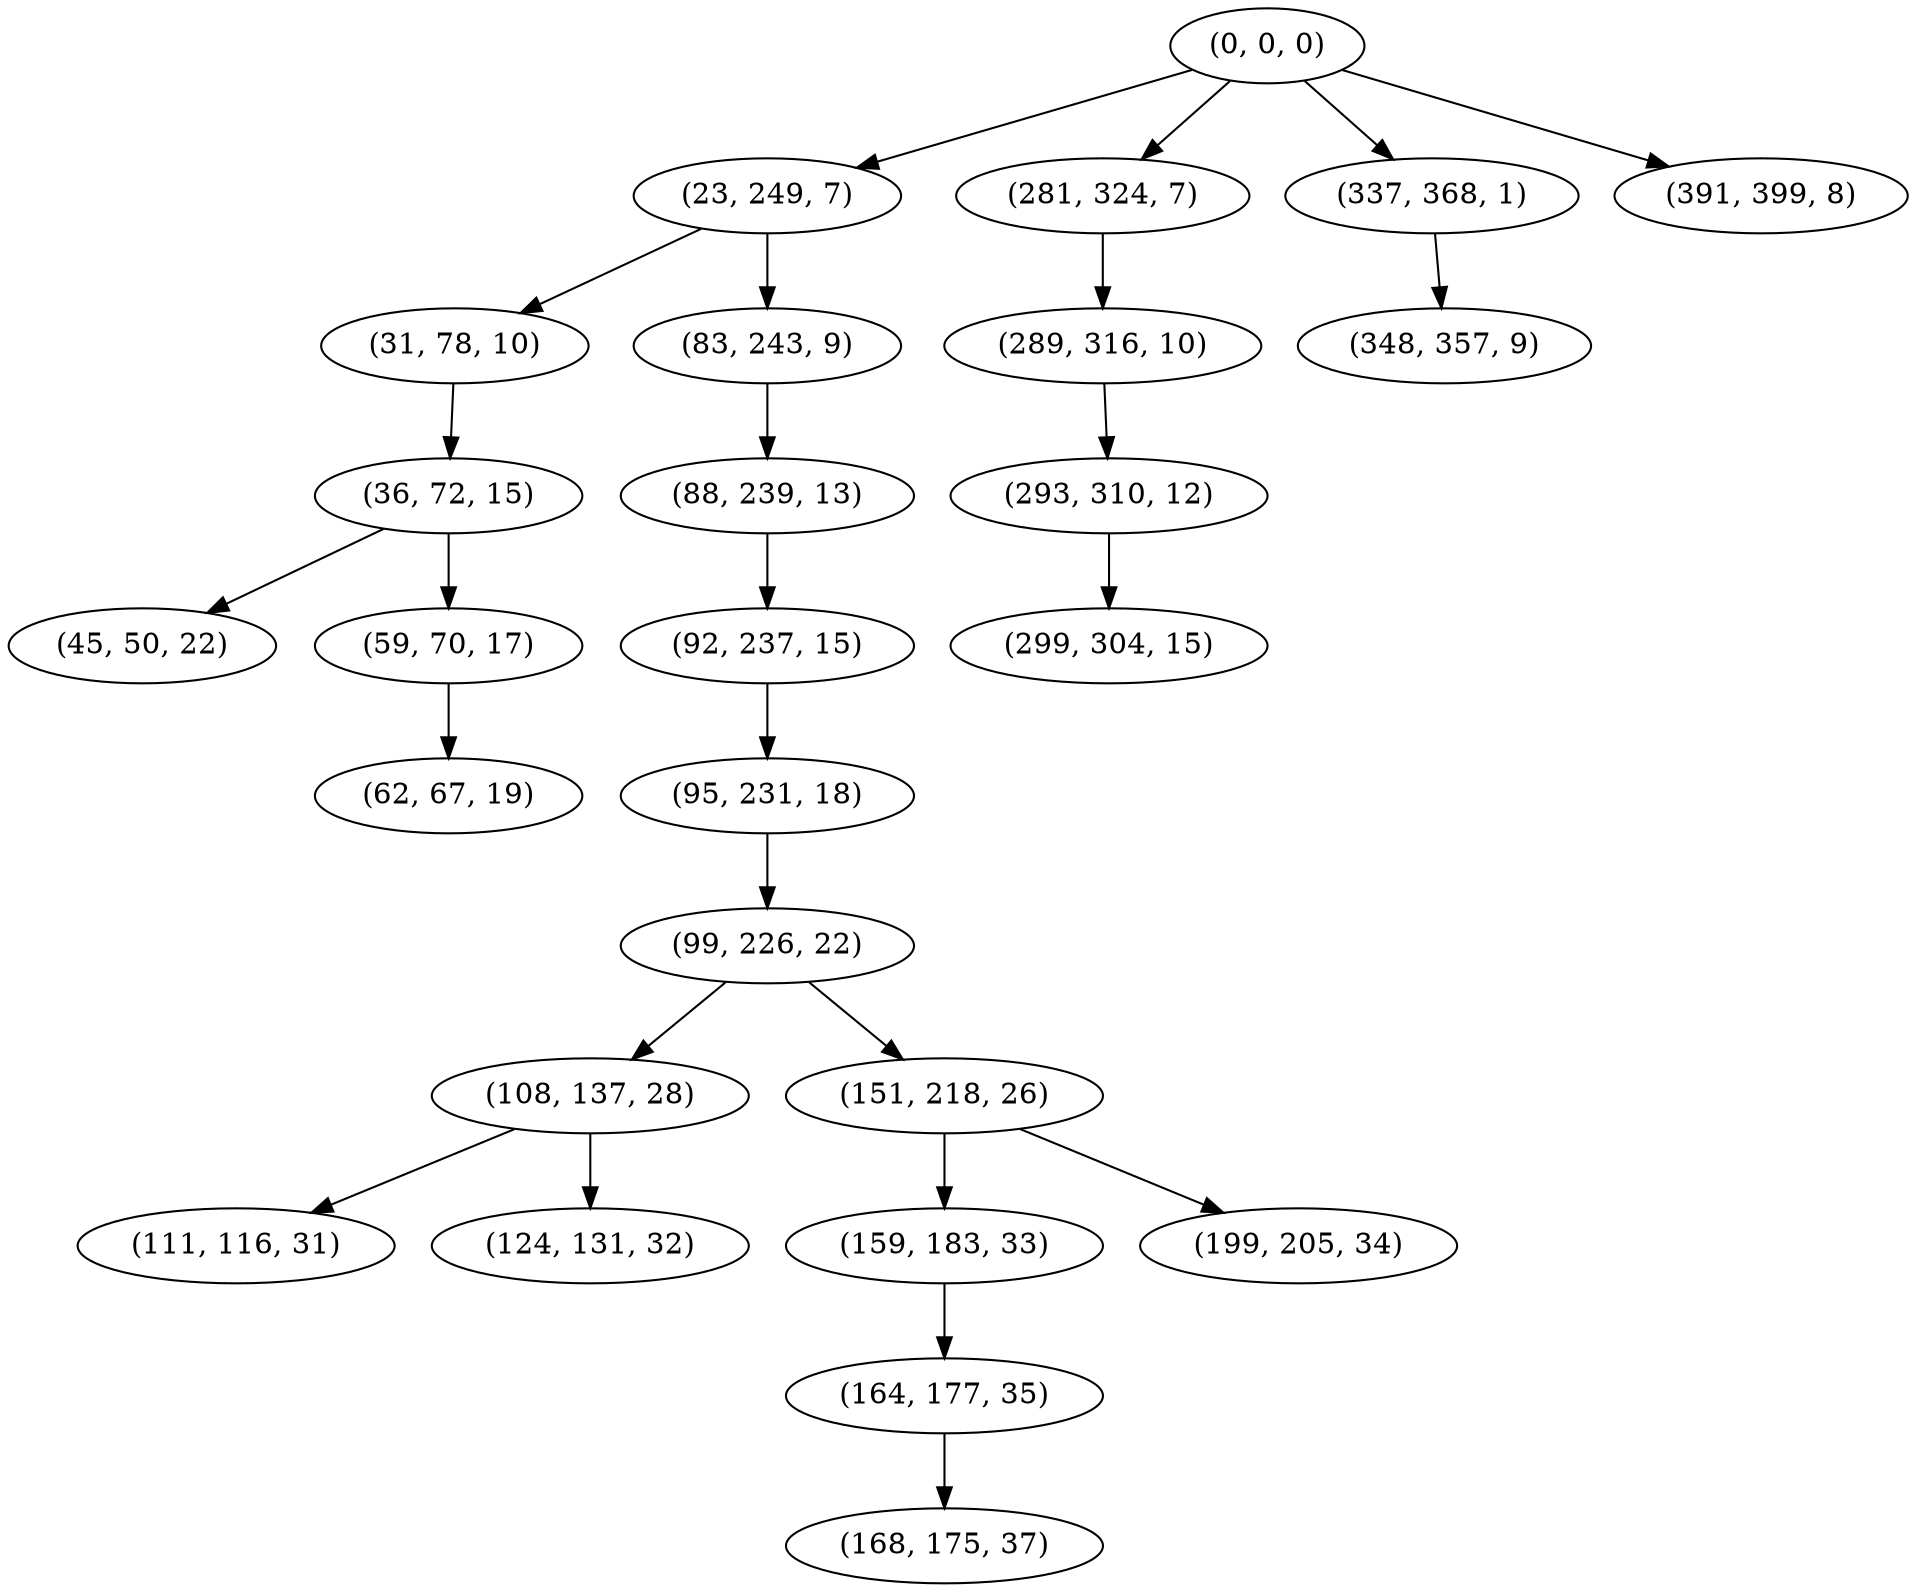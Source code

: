 digraph tree {
    "(0, 0, 0)";
    "(23, 249, 7)";
    "(31, 78, 10)";
    "(36, 72, 15)";
    "(45, 50, 22)";
    "(59, 70, 17)";
    "(62, 67, 19)";
    "(83, 243, 9)";
    "(88, 239, 13)";
    "(92, 237, 15)";
    "(95, 231, 18)";
    "(99, 226, 22)";
    "(108, 137, 28)";
    "(111, 116, 31)";
    "(124, 131, 32)";
    "(151, 218, 26)";
    "(159, 183, 33)";
    "(164, 177, 35)";
    "(168, 175, 37)";
    "(199, 205, 34)";
    "(281, 324, 7)";
    "(289, 316, 10)";
    "(293, 310, 12)";
    "(299, 304, 15)";
    "(337, 368, 1)";
    "(348, 357, 9)";
    "(391, 399, 8)";
    "(0, 0, 0)" -> "(23, 249, 7)";
    "(0, 0, 0)" -> "(281, 324, 7)";
    "(0, 0, 0)" -> "(337, 368, 1)";
    "(0, 0, 0)" -> "(391, 399, 8)";
    "(23, 249, 7)" -> "(31, 78, 10)";
    "(23, 249, 7)" -> "(83, 243, 9)";
    "(31, 78, 10)" -> "(36, 72, 15)";
    "(36, 72, 15)" -> "(45, 50, 22)";
    "(36, 72, 15)" -> "(59, 70, 17)";
    "(59, 70, 17)" -> "(62, 67, 19)";
    "(83, 243, 9)" -> "(88, 239, 13)";
    "(88, 239, 13)" -> "(92, 237, 15)";
    "(92, 237, 15)" -> "(95, 231, 18)";
    "(95, 231, 18)" -> "(99, 226, 22)";
    "(99, 226, 22)" -> "(108, 137, 28)";
    "(99, 226, 22)" -> "(151, 218, 26)";
    "(108, 137, 28)" -> "(111, 116, 31)";
    "(108, 137, 28)" -> "(124, 131, 32)";
    "(151, 218, 26)" -> "(159, 183, 33)";
    "(151, 218, 26)" -> "(199, 205, 34)";
    "(159, 183, 33)" -> "(164, 177, 35)";
    "(164, 177, 35)" -> "(168, 175, 37)";
    "(281, 324, 7)" -> "(289, 316, 10)";
    "(289, 316, 10)" -> "(293, 310, 12)";
    "(293, 310, 12)" -> "(299, 304, 15)";
    "(337, 368, 1)" -> "(348, 357, 9)";
}
